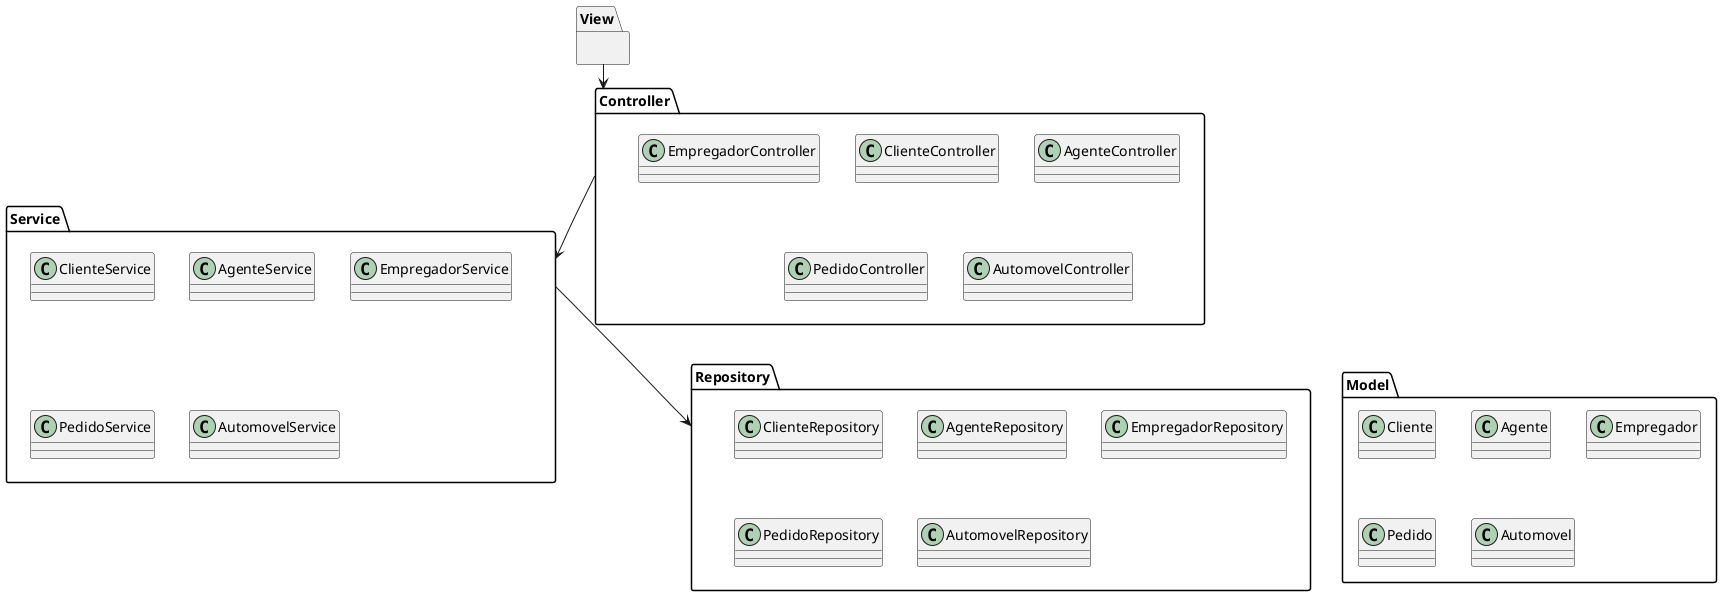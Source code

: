 @startuml Pacotes MVC

View --> Controller
' ela está na camada cliente
Controller --> Service
Service -> Repository
' Repository -> Model
' model é uma camada de apoio, representa a entidade dentro do banco de dados
' Application classe main

package Model {
    class Cliente
    class Agente
    class Empregador
    class Pedido
    class Automovel
    class Empregador
}

package View {
}

package Controller {
    class ClienteController
    class AgenteController
    class EmpregadorController
    class PedidoController
    class AutomovelController
    class EmpregadorController
}

package Service {
    class ClienteService
    class AgenteService
    class EmpregadorService
    class PedidoService
    class AutomovelService
    class EmpregadorService
}

package Repository {
    class ClienteRepository
    class AgenteRepository
    class EmpregadorRepository
    class PedidoRepository
    class AutomovelRepository
    class EmpregadorRepository
}

@enduml
